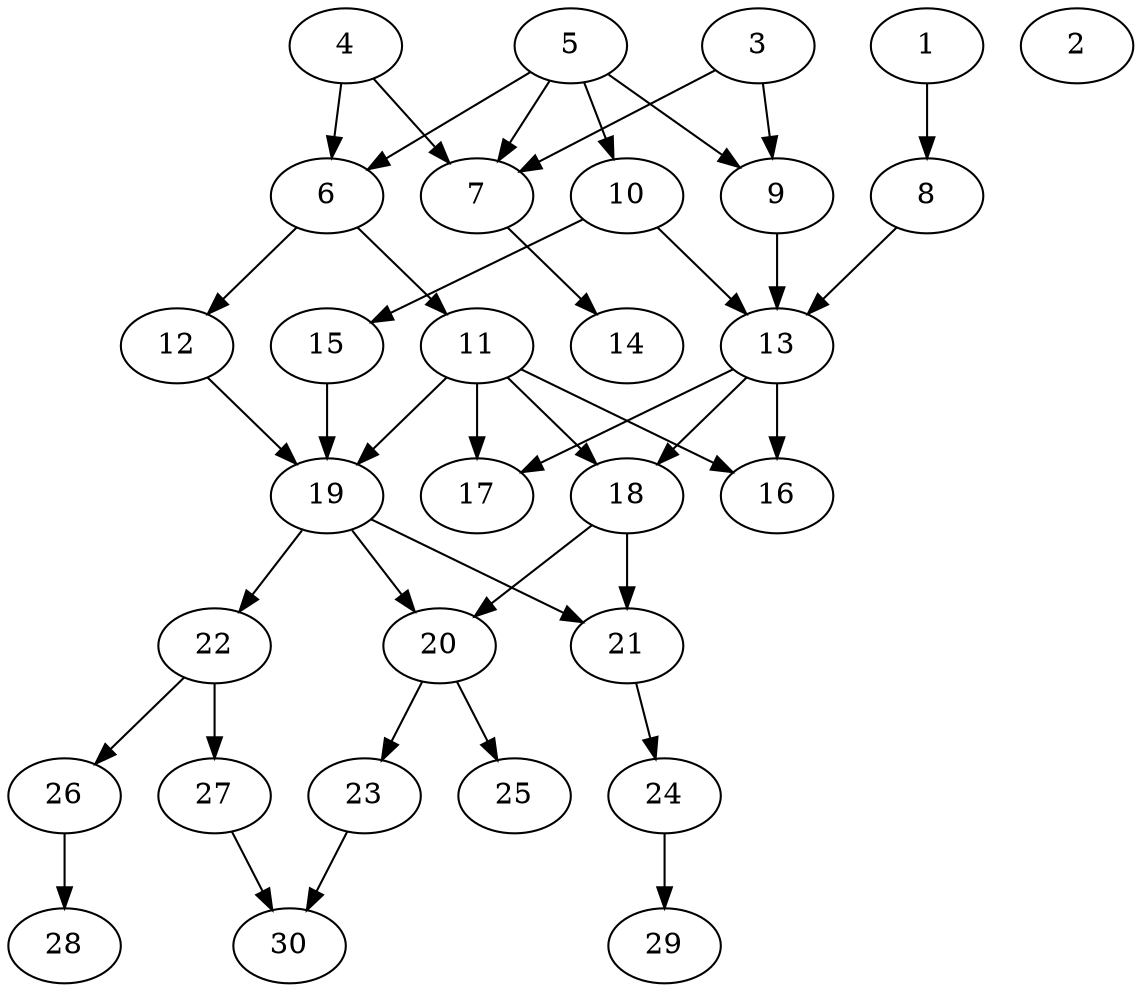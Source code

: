 // DAG automatically generated by daggen at Fri Jul 29 10:40:33 2022
// daggen.exe --dot -n 30 --ccr 0.5 --fat 0.5 --regular 0.5 --density 0.5 -o data\30/random_30_93.gv 
digraph G {
  1 [compute_size="687544836868", trans_size="2942", result_size="1024", ram="27737408",alpha="0.06"]
  1 -> 8 [size ="1024"]
  2 [compute_size="1073741824000", trans_size="797621", result_size="0", ram="13511504",alpha="0.06"]
  3 [compute_size="9881247744", trans_size="901424", result_size="13312", ram="14830976",alpha="0.06"]
  3 -> 7 [size ="13312"]
  3 -> 9 [size ="13312"]
  4 [compute_size="782757789696", trans_size="373076", result_size="54272", ram="24038768",alpha="0.04"]
  4 -> 6 [size ="54272"]
  4 -> 7 [size ="54272"]
  5 [compute_size="24007270400", trans_size="724573", result_size="1024", ram="14134016",alpha="0.07"]
  5 -> 6 [size ="1024"]
  5 -> 7 [size ="1024"]
  5 -> 9 [size ="1024"]
  5 -> 10 [size ="1024"]
  6 [compute_size="28991029248", trans_size="586436", result_size="29696", ram="28621280",alpha="0.09"]
  6 -> 11 [size ="29696"]
  6 -> 12 [size ="29696"]
  7 [compute_size="7397046272", trans_size="796470", result_size="9216", ram="40008656",alpha="0.15"]
  7 -> 14 [size ="9216"]
  8 [compute_size="68719476736", trans_size="875465", result_size="74752", ram="39192896",alpha="0.10"]
  8 -> 13 [size ="74752"]
  9 [compute_size="782757789696", trans_size="18735", result_size="54272", ram="26140736",alpha="0.14"]
  9 -> 13 [size ="54272"]
  10 [compute_size="668799683867", trans_size="824123", result_size="9216", ram="23647520",alpha="0.04"]
  10 -> 13 [size ="9216"]
  10 -> 15 [size ="9216"]
  11 [compute_size="782757789696", trans_size="262145", result_size="54272", ram="42696704",alpha="0.14"]
  11 -> 16 [size ="54272"]
  11 -> 17 [size ="54272"]
  11 -> 18 [size ="54272"]
  11 -> 19 [size ="54272"]
  12 [compute_size="231928233984", trans_size="763703", result_size="13312", ram="4634768",alpha="0.01"]
  12 -> 19 [size ="13312"]
  13 [compute_size="782757789696", trans_size="515881", result_size="54272", ram="4658528",alpha="0.16"]
  13 -> 16 [size ="54272"]
  13 -> 17 [size ="54272"]
  13 -> 18 [size ="54272"]
  14 [compute_size="134217728000", trans_size="706574", result_size="0", ram="42894704",alpha="0.07"]
  15 [compute_size="782757789696", trans_size="122857", result_size="54272", ram="1926128",alpha="0.04"]
  15 -> 19 [size ="54272"]
  16 [compute_size="42427973632", trans_size="394847", result_size="0", ram="2927216",alpha="0.12"]
  17 [compute_size="28991029248", trans_size="527517", result_size="0", ram="20023328",alpha="0.04"]
  18 [compute_size="782757789696", trans_size="627803", result_size="54272", ram="10970768",alpha="0.03"]
  18 -> 20 [size ="54272"]
  18 -> 21 [size ="54272"]
  19 [compute_size="64161841152", trans_size="724381", result_size="74752", ram="26270624",alpha="0.13"]
  19 -> 20 [size ="74752"]
  19 -> 21 [size ="74752"]
  19 -> 22 [size ="74752"]
  20 [compute_size="31771648000", trans_size="270329", result_size="1024", ram="49753424",alpha="0.11"]
  20 -> 23 [size ="1024"]
  20 -> 25 [size ="1024"]
  21 [compute_size="368293445632", trans_size="973929", result_size="9216", ram="20796320",alpha="0.02"]
  21 -> 24 [size ="9216"]
  22 [compute_size="27908831232", trans_size="628922", result_size="54272", ram="15225392",alpha="0.12"]
  22 -> 26 [size ="54272"]
  22 -> 27 [size ="54272"]
  23 [compute_size="2837901312", trans_size="546731", result_size="29696", ram="40992320",alpha="0.16"]
  23 -> 30 [size ="29696"]
  24 [compute_size="1073741824000", trans_size="74392", result_size="1024", ram="29250128",alpha="0.01"]
  24 -> 29 [size ="1024"]
  25 [compute_size="1436155904", trans_size="919774", result_size="0", ram="30240128",alpha="0.20"]
  26 [compute_size="42229907456", trans_size="25960", result_size="70656", ram="49674224",alpha="0.12"]
  26 -> 28 [size ="70656"]
  27 [compute_size="231928233984", trans_size="185516", result_size="13312", ram="26685632",alpha="0.02"]
  27 -> 30 [size ="13312"]
  28 [compute_size="28991029248", trans_size="985917", result_size="0", ram="25085792",alpha="0.03"]
  29 [compute_size="1073741824000", trans_size="573584", result_size="0", ram="11884736",alpha="0.05"]
  30 [compute_size="368293445632", trans_size="310929", result_size="0", ram="50882816",alpha="0.18"]
}
